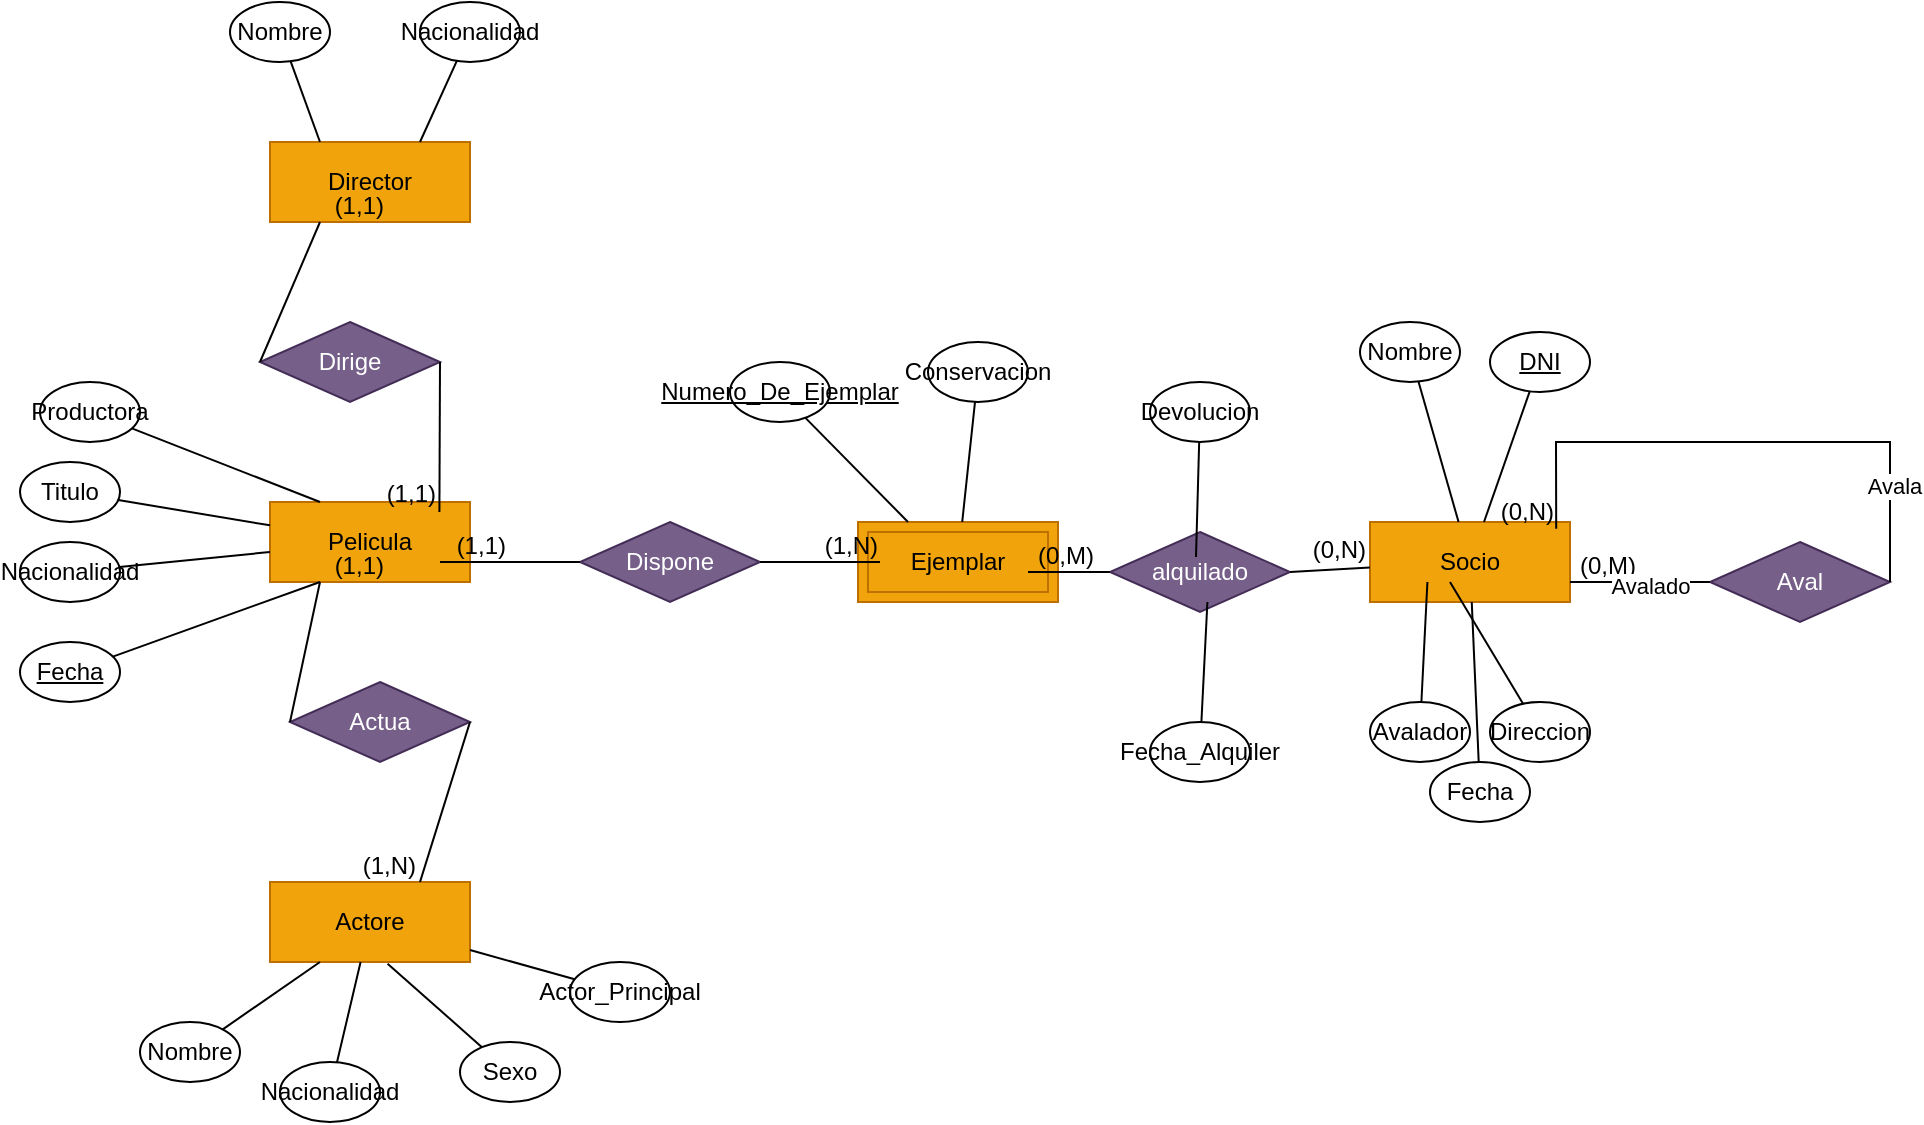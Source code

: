 <mxfile version="27.0.9">
  <diagram name="Página-1" id="zQjjP_EeiTSpy_okXXAl">
    <mxGraphModel dx="1142" dy="220" grid="1" gridSize="10" guides="1" tooltips="1" connect="1" arrows="1" fold="1" page="1" pageScale="1" pageWidth="827" pageHeight="1169" math="0" shadow="0">
      <root>
        <mxCell id="0" />
        <mxCell id="1" parent="0" />
        <mxCell id="9XwO0yAMe-lT6KqED52K-2" value="Ejemplar" style="shape=ext;margin=3;double=1;whiteSpace=wrap;html=1;align=center;fillColor=#f0a30a;fontColor=#000000;strokeColor=#BD7000;" parent="1" vertex="1">
          <mxGeometry x="414" y="380" width="100" height="40" as="geometry" />
        </mxCell>
        <mxCell id="X2HNB7Sh8ohaOjBDkP0u-89" value="Pelicula" style="whiteSpace=wrap;html=1;align=center;fillColor=#f0a30a;strokeColor=#BD7000;fontColor=#000000;" parent="1" vertex="1">
          <mxGeometry x="120" y="370" width="100" height="40" as="geometry" />
        </mxCell>
        <mxCell id="X2HNB7Sh8ohaOjBDkP0u-90" value="Actore" style="whiteSpace=wrap;html=1;align=center;fillColor=#f0a30a;strokeColor=#BD7000;fontColor=#000000;" parent="1" vertex="1">
          <mxGeometry x="120" y="560" width="100" height="40" as="geometry" />
        </mxCell>
        <mxCell id="X2HNB7Sh8ohaOjBDkP0u-91" value="Director" style="whiteSpace=wrap;html=1;align=center;fillColor=#f0a30a;strokeColor=#BD7000;fontColor=#000000;" parent="1" vertex="1">
          <mxGeometry x="120" y="190" width="100" height="40" as="geometry" />
        </mxCell>
        <mxCell id="X2HNB7Sh8ohaOjBDkP0u-93" value="Socio" style="whiteSpace=wrap;html=1;align=center;fillColor=#f0a30a;strokeColor=#BD7000;fontColor=#000000;" parent="1" vertex="1">
          <mxGeometry x="670" y="380" width="100" height="40" as="geometry" />
        </mxCell>
        <mxCell id="X2HNB7Sh8ohaOjBDkP0u-94" value="" style="endArrow=none;html=1;rounded=0;" parent="1" source="X2HNB7Sh8ohaOjBDkP0u-89" target="X2HNB7Sh8ohaOjBDkP0u-95" edge="1">
          <mxGeometry relative="1" as="geometry">
            <mxPoint x="-40" y="365" as="sourcePoint" />
            <mxPoint x="20" y="365" as="targetPoint" />
          </mxGeometry>
        </mxCell>
        <mxCell id="X2HNB7Sh8ohaOjBDkP0u-95" value="Titulo" style="ellipse;whiteSpace=wrap;html=1;align=center;" parent="1" vertex="1">
          <mxGeometry x="-5" y="350" width="50" height="30" as="geometry" />
        </mxCell>
        <mxCell id="X2HNB7Sh8ohaOjBDkP0u-97" value="" style="endArrow=none;html=1;rounded=0;" parent="1" source="X2HNB7Sh8ohaOjBDkP0u-89" target="X2HNB7Sh8ohaOjBDkP0u-98" edge="1">
          <mxGeometry relative="1" as="geometry">
            <mxPoint x="-40" y="405" as="sourcePoint" />
            <mxPoint x="20" y="405" as="targetPoint" />
          </mxGeometry>
        </mxCell>
        <mxCell id="X2HNB7Sh8ohaOjBDkP0u-98" value="Nacionalidad" style="ellipse;whiteSpace=wrap;html=1;align=center;" parent="1" vertex="1">
          <mxGeometry x="-5" y="390" width="50" height="30" as="geometry" />
        </mxCell>
        <mxCell id="X2HNB7Sh8ohaOjBDkP0u-99" value="" style="endArrow=none;html=1;rounded=0;exitX=0.25;exitY=1;exitDx=0;exitDy=0;" parent="1" source="X2HNB7Sh8ohaOjBDkP0u-89" target="X2HNB7Sh8ohaOjBDkP0u-100" edge="1">
          <mxGeometry relative="1" as="geometry">
            <mxPoint x="-40" y="455" as="sourcePoint" />
            <mxPoint x="20" y="455" as="targetPoint" />
          </mxGeometry>
        </mxCell>
        <mxCell id="X2HNB7Sh8ohaOjBDkP0u-100" value="&lt;u&gt;Fecha&lt;/u&gt;" style="ellipse;whiteSpace=wrap;html=1;align=center;" parent="1" vertex="1">
          <mxGeometry x="-5" y="440" width="50" height="30" as="geometry" />
        </mxCell>
        <mxCell id="X2HNB7Sh8ohaOjBDkP0u-101" value="" style="endArrow=none;html=1;rounded=0;exitX=0.25;exitY=0;exitDx=0;exitDy=0;" parent="1" source="X2HNB7Sh8ohaOjBDkP0u-89" target="X2HNB7Sh8ohaOjBDkP0u-102" edge="1">
          <mxGeometry relative="1" as="geometry">
            <mxPoint x="-30" y="325" as="sourcePoint" />
            <mxPoint x="30" y="325" as="targetPoint" />
          </mxGeometry>
        </mxCell>
        <mxCell id="X2HNB7Sh8ohaOjBDkP0u-102" value="Productora" style="ellipse;whiteSpace=wrap;html=1;align=center;" parent="1" vertex="1">
          <mxGeometry x="5" y="310" width="50" height="30" as="geometry" />
        </mxCell>
        <mxCell id="X2HNB7Sh8ohaOjBDkP0u-103" value="Actua" style="shape=rhombus;perimeter=rhombusPerimeter;whiteSpace=wrap;html=1;align=center;fillColor=#76608a;fontColor=#ffffff;strokeColor=#432D57;" parent="1" vertex="1">
          <mxGeometry x="130" y="460" width="90" height="40" as="geometry" />
        </mxCell>
        <mxCell id="X2HNB7Sh8ohaOjBDkP0u-104" value="" style="endArrow=none;html=1;rounded=0;exitX=0;exitY=0.5;exitDx=0;exitDy=0;entryX=0.25;entryY=1;entryDx=0;entryDy=0;" parent="1" source="X2HNB7Sh8ohaOjBDkP0u-103" target="X2HNB7Sh8ohaOjBDkP0u-89" edge="1">
          <mxGeometry relative="1" as="geometry">
            <mxPoint x="107" y="450" as="sourcePoint" />
            <mxPoint x="60" y="480" as="targetPoint" />
          </mxGeometry>
        </mxCell>
        <mxCell id="X2HNB7Sh8ohaOjBDkP0u-105" value="(1,1)" style="resizable=0;html=1;whiteSpace=wrap;align=right;verticalAlign=bottom;" parent="X2HNB7Sh8ohaOjBDkP0u-104" connectable="0" vertex="1">
          <mxGeometry x="1" relative="1" as="geometry">
            <mxPoint x="34" as="offset" />
          </mxGeometry>
        </mxCell>
        <mxCell id="X2HNB7Sh8ohaOjBDkP0u-106" value="" style="endArrow=none;html=1;rounded=0;exitX=1;exitY=0.5;exitDx=0;exitDy=0;entryX=0.75;entryY=0;entryDx=0;entryDy=0;" parent="1" source="X2HNB7Sh8ohaOjBDkP0u-103" target="X2HNB7Sh8ohaOjBDkP0u-90" edge="1">
          <mxGeometry relative="1" as="geometry">
            <mxPoint x="107" y="450" as="sourcePoint" />
            <mxPoint x="280" y="480" as="targetPoint" />
          </mxGeometry>
        </mxCell>
        <mxCell id="X2HNB7Sh8ohaOjBDkP0u-107" value="(1,N)" style="resizable=0;html=1;whiteSpace=wrap;align=right;verticalAlign=bottom;" parent="X2HNB7Sh8ohaOjBDkP0u-106" connectable="0" vertex="1">
          <mxGeometry x="1" relative="1" as="geometry">
            <mxPoint as="offset" />
          </mxGeometry>
        </mxCell>
        <mxCell id="X2HNB7Sh8ohaOjBDkP0u-108" value="" style="endArrow=none;html=1;rounded=0;" parent="1" source="X2HNB7Sh8ohaOjBDkP0u-90" target="X2HNB7Sh8ohaOjBDkP0u-109" edge="1">
          <mxGeometry relative="1" as="geometry">
            <mxPoint x="240" y="586" as="sourcePoint" />
            <mxPoint x="300" y="586" as="targetPoint" />
          </mxGeometry>
        </mxCell>
        <mxCell id="X2HNB7Sh8ohaOjBDkP0u-109" value="Actor_Principal" style="ellipse;whiteSpace=wrap;html=1;align=center;" parent="1" vertex="1">
          <mxGeometry x="270" y="600" width="50" height="30" as="geometry" />
        </mxCell>
        <mxCell id="X2HNB7Sh8ohaOjBDkP0u-110" value="" style="endArrow=none;html=1;rounded=0;exitX=0.588;exitY=1.021;exitDx=0;exitDy=0;exitPerimeter=0;" parent="1" source="X2HNB7Sh8ohaOjBDkP0u-90" target="X2HNB7Sh8ohaOjBDkP0u-111" edge="1">
          <mxGeometry relative="1" as="geometry">
            <mxPoint x="180" y="655" as="sourcePoint" />
            <mxPoint x="240" y="655" as="targetPoint" />
          </mxGeometry>
        </mxCell>
        <mxCell id="X2HNB7Sh8ohaOjBDkP0u-111" value="Sexo" style="ellipse;whiteSpace=wrap;html=1;align=center;" parent="1" vertex="1">
          <mxGeometry x="215" y="640" width="50" height="30" as="geometry" />
        </mxCell>
        <mxCell id="X2HNB7Sh8ohaOjBDkP0u-112" value="" style="endArrow=none;html=1;rounded=0;" parent="1" source="X2HNB7Sh8ohaOjBDkP0u-90" target="X2HNB7Sh8ohaOjBDkP0u-113" edge="1">
          <mxGeometry relative="1" as="geometry">
            <mxPoint x="90" y="665" as="sourcePoint" />
            <mxPoint x="150" y="665" as="targetPoint" />
          </mxGeometry>
        </mxCell>
        <mxCell id="X2HNB7Sh8ohaOjBDkP0u-113" value="Nacionalidad" style="ellipse;whiteSpace=wrap;html=1;align=center;" parent="1" vertex="1">
          <mxGeometry x="125" y="650" width="50" height="30" as="geometry" />
        </mxCell>
        <mxCell id="X2HNB7Sh8ohaOjBDkP0u-114" value="" style="endArrow=none;html=1;rounded=0;exitX=0.25;exitY=1;exitDx=0;exitDy=0;" parent="1" source="X2HNB7Sh8ohaOjBDkP0u-90" target="X2HNB7Sh8ohaOjBDkP0u-115" edge="1">
          <mxGeometry relative="1" as="geometry">
            <mxPoint x="20" y="645" as="sourcePoint" />
            <mxPoint x="80" y="645" as="targetPoint" />
          </mxGeometry>
        </mxCell>
        <mxCell id="X2HNB7Sh8ohaOjBDkP0u-115" value="Nombre" style="ellipse;whiteSpace=wrap;html=1;align=center;" parent="1" vertex="1">
          <mxGeometry x="55" y="630" width="50" height="30" as="geometry" />
        </mxCell>
        <mxCell id="X2HNB7Sh8ohaOjBDkP0u-116" value="" style="endArrow=none;html=1;rounded=0;exitX=0.75;exitY=0;exitDx=0;exitDy=0;" parent="1" source="X2HNB7Sh8ohaOjBDkP0u-91" target="X2HNB7Sh8ohaOjBDkP0u-117" edge="1">
          <mxGeometry relative="1" as="geometry">
            <mxPoint x="160" y="135" as="sourcePoint" />
            <mxPoint x="220" y="135" as="targetPoint" />
          </mxGeometry>
        </mxCell>
        <mxCell id="X2HNB7Sh8ohaOjBDkP0u-117" value="Nacionalidad" style="ellipse;whiteSpace=wrap;html=1;align=center;" parent="1" vertex="1">
          <mxGeometry x="195" y="120" width="50" height="30" as="geometry" />
        </mxCell>
        <mxCell id="X2HNB7Sh8ohaOjBDkP0u-118" value="" style="endArrow=none;html=1;rounded=0;exitX=0.25;exitY=0;exitDx=0;exitDy=0;" parent="1" source="X2HNB7Sh8ohaOjBDkP0u-91" target="X2HNB7Sh8ohaOjBDkP0u-119" edge="1">
          <mxGeometry relative="1" as="geometry">
            <mxPoint x="100" y="135" as="sourcePoint" />
            <mxPoint x="160" y="135" as="targetPoint" />
          </mxGeometry>
        </mxCell>
        <mxCell id="X2HNB7Sh8ohaOjBDkP0u-119" value="Nombre" style="ellipse;whiteSpace=wrap;html=1;align=center;" parent="1" vertex="1">
          <mxGeometry x="100" y="120" width="50" height="30" as="geometry" />
        </mxCell>
        <mxCell id="X2HNB7Sh8ohaOjBDkP0u-121" value="Dirige" style="shape=rhombus;perimeter=rhombusPerimeter;whiteSpace=wrap;html=1;align=center;fillColor=#76608a;fontColor=#ffffff;strokeColor=#432D57;" parent="1" vertex="1">
          <mxGeometry x="115" y="280" width="90" height="40" as="geometry" />
        </mxCell>
        <mxCell id="X2HNB7Sh8ohaOjBDkP0u-122" value="" style="endArrow=none;html=1;rounded=0;exitX=0;exitY=0.5;exitDx=0;exitDy=0;entryX=0.25;entryY=1;entryDx=0;entryDy=0;" parent="1" source="X2HNB7Sh8ohaOjBDkP0u-121" target="X2HNB7Sh8ohaOjBDkP0u-91" edge="1">
          <mxGeometry relative="1" as="geometry">
            <mxPoint x="92" y="270" as="sourcePoint" />
            <mxPoint x="45" y="300" as="targetPoint" />
          </mxGeometry>
        </mxCell>
        <mxCell id="X2HNB7Sh8ohaOjBDkP0u-123" value="(1,1)" style="resizable=0;html=1;whiteSpace=wrap;align=right;verticalAlign=bottom;" parent="X2HNB7Sh8ohaOjBDkP0u-122" connectable="0" vertex="1">
          <mxGeometry x="1" relative="1" as="geometry">
            <mxPoint x="34" as="offset" />
          </mxGeometry>
        </mxCell>
        <mxCell id="X2HNB7Sh8ohaOjBDkP0u-124" value="" style="endArrow=none;html=1;rounded=0;exitX=1;exitY=0.5;exitDx=0;exitDy=0;entryX=0.847;entryY=0.124;entryDx=0;entryDy=0;entryPerimeter=0;" parent="1" source="X2HNB7Sh8ohaOjBDkP0u-121" target="X2HNB7Sh8ohaOjBDkP0u-89" edge="1">
          <mxGeometry relative="1" as="geometry">
            <mxPoint x="92" y="270" as="sourcePoint" />
            <mxPoint x="265" y="300" as="targetPoint" />
          </mxGeometry>
        </mxCell>
        <mxCell id="X2HNB7Sh8ohaOjBDkP0u-125" value="(1,1)" style="resizable=0;html=1;whiteSpace=wrap;align=right;verticalAlign=bottom;" parent="X2HNB7Sh8ohaOjBDkP0u-124" connectable="0" vertex="1">
          <mxGeometry x="1" relative="1" as="geometry">
            <mxPoint as="offset" />
          </mxGeometry>
        </mxCell>
        <mxCell id="X2HNB7Sh8ohaOjBDkP0u-126" value="Dispone" style="shape=rhombus;perimeter=rhombusPerimeter;whiteSpace=wrap;html=1;align=center;fillColor=#76608a;fontColor=#ffffff;strokeColor=#432D57;" parent="1" vertex="1">
          <mxGeometry x="275" y="380" width="90" height="40" as="geometry" />
        </mxCell>
        <mxCell id="X2HNB7Sh8ohaOjBDkP0u-127" value="" style="endArrow=none;html=1;rounded=0;exitX=0;exitY=0.5;exitDx=0;exitDy=0;" parent="1" source="X2HNB7Sh8ohaOjBDkP0u-126" edge="1">
          <mxGeometry relative="1" as="geometry">
            <mxPoint x="252" y="370" as="sourcePoint" />
            <mxPoint x="205" y="400" as="targetPoint" />
          </mxGeometry>
        </mxCell>
        <mxCell id="X2HNB7Sh8ohaOjBDkP0u-128" value="(1,1)" style="resizable=0;html=1;whiteSpace=wrap;align=right;verticalAlign=bottom;" parent="X2HNB7Sh8ohaOjBDkP0u-127" connectable="0" vertex="1">
          <mxGeometry x="1" relative="1" as="geometry">
            <mxPoint x="34" as="offset" />
          </mxGeometry>
        </mxCell>
        <mxCell id="X2HNB7Sh8ohaOjBDkP0u-129" value="" style="endArrow=none;html=1;rounded=0;exitX=1;exitY=0.5;exitDx=0;exitDy=0;" parent="1" source="X2HNB7Sh8ohaOjBDkP0u-126" edge="1">
          <mxGeometry relative="1" as="geometry">
            <mxPoint x="252" y="370" as="sourcePoint" />
            <mxPoint x="425" y="400" as="targetPoint" />
          </mxGeometry>
        </mxCell>
        <mxCell id="X2HNB7Sh8ohaOjBDkP0u-130" value="(1,N)" style="resizable=0;html=1;whiteSpace=wrap;align=right;verticalAlign=bottom;" parent="X2HNB7Sh8ohaOjBDkP0u-129" connectable="0" vertex="1">
          <mxGeometry x="1" relative="1" as="geometry">
            <mxPoint as="offset" />
          </mxGeometry>
        </mxCell>
        <mxCell id="X2HNB7Sh8ohaOjBDkP0u-132" value="" style="endArrow=none;html=1;rounded=0;" parent="1" target="X2HNB7Sh8ohaOjBDkP0u-133" edge="1">
          <mxGeometry relative="1" as="geometry">
            <mxPoint x="466.105" y="380" as="sourcePoint" />
            <mxPoint x="474" y="305" as="targetPoint" />
          </mxGeometry>
        </mxCell>
        <mxCell id="X2HNB7Sh8ohaOjBDkP0u-133" value="Conservacion" style="ellipse;whiteSpace=wrap;html=1;align=center;" parent="1" vertex="1">
          <mxGeometry x="449" y="290" width="50" height="30" as="geometry" />
        </mxCell>
        <mxCell id="X2HNB7Sh8ohaOjBDkP0u-134" value="" style="endArrow=none;html=1;rounded=0;exitX=0.25;exitY=0;exitDx=0;exitDy=0;" parent="1" target="X2HNB7Sh8ohaOjBDkP0u-135" edge="1">
          <mxGeometry relative="1" as="geometry">
            <mxPoint x="439" y="380" as="sourcePoint" />
            <mxPoint x="410" y="300" as="targetPoint" />
          </mxGeometry>
        </mxCell>
        <mxCell id="X2HNB7Sh8ohaOjBDkP0u-135" value="&lt;u&gt;Numero_De_Ejemplar&lt;/u&gt;" style="ellipse;whiteSpace=wrap;html=1;align=center;" parent="1" vertex="1">
          <mxGeometry x="350" y="300" width="50" height="30" as="geometry" />
        </mxCell>
        <mxCell id="X2HNB7Sh8ohaOjBDkP0u-136" value="alquilado" style="shape=rhombus;perimeter=rhombusPerimeter;whiteSpace=wrap;html=1;align=center;fillColor=#76608a;fontColor=#ffffff;strokeColor=#432D57;" parent="1" vertex="1">
          <mxGeometry x="540" y="385" width="90" height="40" as="geometry" />
        </mxCell>
        <mxCell id="X2HNB7Sh8ohaOjBDkP0u-137" value="" style="endArrow=none;html=1;rounded=0;exitX=0;exitY=0.5;exitDx=0;exitDy=0;" parent="1" source="X2HNB7Sh8ohaOjBDkP0u-136" edge="1">
          <mxGeometry relative="1" as="geometry">
            <mxPoint x="546" y="375" as="sourcePoint" />
            <mxPoint x="499" y="405" as="targetPoint" />
          </mxGeometry>
        </mxCell>
        <mxCell id="X2HNB7Sh8ohaOjBDkP0u-138" value="(0,M)" style="resizable=0;html=1;whiteSpace=wrap;align=right;verticalAlign=bottom;" parent="X2HNB7Sh8ohaOjBDkP0u-137" connectable="0" vertex="1">
          <mxGeometry x="1" relative="1" as="geometry">
            <mxPoint x="34" as="offset" />
          </mxGeometry>
        </mxCell>
        <mxCell id="X2HNB7Sh8ohaOjBDkP0u-139" value="" style="endArrow=none;html=1;rounded=0;exitX=1;exitY=0.5;exitDx=0;exitDy=0;" parent="1" source="X2HNB7Sh8ohaOjBDkP0u-136" target="X2HNB7Sh8ohaOjBDkP0u-93" edge="1">
          <mxGeometry relative="1" as="geometry">
            <mxPoint x="546" y="375" as="sourcePoint" />
            <mxPoint x="719" y="405" as="targetPoint" />
          </mxGeometry>
        </mxCell>
        <mxCell id="X2HNB7Sh8ohaOjBDkP0u-140" value="(0,N)" style="resizable=0;html=1;whiteSpace=wrap;align=right;verticalAlign=bottom;" parent="X2HNB7Sh8ohaOjBDkP0u-139" connectable="0" vertex="1">
          <mxGeometry x="1" relative="1" as="geometry">
            <mxPoint as="offset" />
          </mxGeometry>
        </mxCell>
        <mxCell id="X2HNB7Sh8ohaOjBDkP0u-142" value="" style="endArrow=none;html=1;rounded=0;" parent="1" target="X2HNB7Sh8ohaOjBDkP0u-143" edge="1">
          <mxGeometry relative="1" as="geometry">
            <mxPoint x="698.704" y="410.0" as="sourcePoint" />
            <mxPoint x="720" y="525" as="targetPoint" />
          </mxGeometry>
        </mxCell>
        <mxCell id="X2HNB7Sh8ohaOjBDkP0u-143" value="Avalador" style="ellipse;whiteSpace=wrap;html=1;align=center;" parent="1" vertex="1">
          <mxGeometry x="670" y="470" width="50" height="30" as="geometry" />
        </mxCell>
        <mxCell id="X2HNB7Sh8ohaOjBDkP0u-144" value="" style="endArrow=none;html=1;rounded=0;exitX=0.5;exitY=1;exitDx=0;exitDy=0;" parent="1" target="X2HNB7Sh8ohaOjBDkP0u-145" edge="1">
          <mxGeometry relative="1" as="geometry">
            <mxPoint x="710" y="410.0" as="sourcePoint" />
            <mxPoint x="780" y="465" as="targetPoint" />
          </mxGeometry>
        </mxCell>
        <mxCell id="X2HNB7Sh8ohaOjBDkP0u-145" value="Direccion" style="ellipse;whiteSpace=wrap;html=1;align=center;" parent="1" vertex="1">
          <mxGeometry x="730" y="470" width="50" height="30" as="geometry" />
        </mxCell>
        <mxCell id="X2HNB7Sh8ohaOjBDkP0u-146" value="" style="endArrow=none;html=1;rounded=0;" parent="1" source="X2HNB7Sh8ohaOjBDkP0u-93" target="X2HNB7Sh8ohaOjBDkP0u-147" edge="1">
          <mxGeometry relative="1" as="geometry">
            <mxPoint x="630" y="295" as="sourcePoint" />
            <mxPoint x="690" y="295" as="targetPoint" />
          </mxGeometry>
        </mxCell>
        <mxCell id="X2HNB7Sh8ohaOjBDkP0u-147" value="Nombre" style="whiteSpace=wrap;html=1;align=center;shape=ellipse;perimeter=ellipsePerimeter;" parent="1" vertex="1">
          <mxGeometry x="665" y="280" width="50" height="30" as="geometry" />
        </mxCell>
        <mxCell id="X2HNB7Sh8ohaOjBDkP0u-148" value="" style="endArrow=none;html=1;rounded=0;" parent="1" source="X2HNB7Sh8ohaOjBDkP0u-93" target="X2HNB7Sh8ohaOjBDkP0u-149" edge="1">
          <mxGeometry relative="1" as="geometry">
            <mxPoint x="713" y="325" as="sourcePoint" />
            <mxPoint x="773" y="325" as="targetPoint" />
          </mxGeometry>
        </mxCell>
        <mxCell id="X2HNB7Sh8ohaOjBDkP0u-149" value="&lt;u&gt;DNI&lt;/u&gt;" style="ellipse;whiteSpace=wrap;html=1;align=center;" parent="1" vertex="1">
          <mxGeometry x="730" y="285" width="50" height="30" as="geometry" />
        </mxCell>
        <mxCell id="X2HNB7Sh8ohaOjBDkP0u-150" value="" style="endArrow=none;html=1;rounded=0;" parent="1" source="X2HNB7Sh8ohaOjBDkP0u-93" target="X2HNB7Sh8ohaOjBDkP0u-151" edge="1">
          <mxGeometry relative="1" as="geometry">
            <mxPoint x="757" y="400" as="sourcePoint" />
            <mxPoint x="827" y="455.0" as="targetPoint" />
          </mxGeometry>
        </mxCell>
        <mxCell id="X2HNB7Sh8ohaOjBDkP0u-151" value="Fecha" style="ellipse;whiteSpace=wrap;html=1;align=center;" parent="1" vertex="1">
          <mxGeometry x="700" y="500.0" width="50" height="30" as="geometry" />
        </mxCell>
        <mxCell id="X2HNB7Sh8ohaOjBDkP0u-152" value="" style="endArrow=none;html=1;rounded=0;" parent="1" target="X2HNB7Sh8ohaOjBDkP0u-153" edge="1">
          <mxGeometry relative="1" as="geometry">
            <mxPoint x="588.704" y="420" as="sourcePoint" />
            <mxPoint x="610" y="535.0" as="targetPoint" />
          </mxGeometry>
        </mxCell>
        <mxCell id="X2HNB7Sh8ohaOjBDkP0u-153" value="Fecha_Alquiler" style="ellipse;whiteSpace=wrap;html=1;align=center;" parent="1" vertex="1">
          <mxGeometry x="560" y="480.0" width="50" height="30" as="geometry" />
        </mxCell>
        <mxCell id="X2HNB7Sh8ohaOjBDkP0u-154" value="" style="endArrow=none;html=1;rounded=0;" parent="1" target="X2HNB7Sh8ohaOjBDkP0u-155" edge="1">
          <mxGeometry relative="1" as="geometry">
            <mxPoint x="583" y="397.5" as="sourcePoint" />
            <mxPoint x="559" y="312.5" as="targetPoint" />
          </mxGeometry>
        </mxCell>
        <mxCell id="X2HNB7Sh8ohaOjBDkP0u-155" value="Devolucion" style="whiteSpace=wrap;html=1;align=center;shape=ellipse;perimeter=ellipsePerimeter;" parent="1" vertex="1">
          <mxGeometry x="560" y="310" width="50" height="30" as="geometry" />
        </mxCell>
        <mxCell id="rRFl4sQZ8VGpMbUF455T-1" value="Aval" style="shape=rhombus;perimeter=rhombusPerimeter;whiteSpace=wrap;html=1;align=center;fillColor=#76608a;fontColor=#ffffff;strokeColor=#432D57;" parent="1" vertex="1">
          <mxGeometry x="840" y="390" width="90" height="40" as="geometry" />
        </mxCell>
        <mxCell id="rRFl4sQZ8VGpMbUF455T-2" value="" style="endArrow=none;html=1;rounded=0;exitX=0;exitY=0.5;exitDx=0;exitDy=0;entryX=1;entryY=0.75;entryDx=0;entryDy=0;" parent="1" edge="1">
          <mxGeometry relative="1" as="geometry">
            <mxPoint x="840" y="410" as="sourcePoint" />
            <mxPoint x="770" y="410" as="targetPoint" />
          </mxGeometry>
        </mxCell>
        <mxCell id="rRFl4sQZ8VGpMbUF455T-3" value="(0,M)" style="resizable=0;html=1;whiteSpace=wrap;align=right;verticalAlign=bottom;" parent="rRFl4sQZ8VGpMbUF455T-2" connectable="0" vertex="1">
          <mxGeometry x="1" relative="1" as="geometry">
            <mxPoint x="34" as="offset" />
          </mxGeometry>
        </mxCell>
        <mxCell id="rRFl4sQZ8VGpMbUF455T-8" value="Avalado" style="edgeLabel;html=1;align=center;verticalAlign=middle;resizable=0;points=[];" parent="rRFl4sQZ8VGpMbUF455T-2" vertex="1" connectable="0">
          <mxGeometry x="-0.142" y="2" relative="1" as="geometry">
            <mxPoint as="offset" />
          </mxGeometry>
        </mxCell>
        <mxCell id="rRFl4sQZ8VGpMbUF455T-4" value="" style="endArrow=none;html=1;rounded=0;exitX=1;exitY=0.5;exitDx=0;exitDy=0;entryX=0.931;entryY=0.083;entryDx=0;entryDy=0;entryPerimeter=0;" parent="1" source="rRFl4sQZ8VGpMbUF455T-1" target="X2HNB7Sh8ohaOjBDkP0u-93" edge="1">
          <mxGeometry relative="1" as="geometry">
            <mxPoint x="837" y="370" as="sourcePoint" />
            <mxPoint x="1010" y="400" as="targetPoint" />
            <Array as="points">
              <mxPoint x="930" y="340" />
              <mxPoint x="763" y="340" />
            </Array>
          </mxGeometry>
        </mxCell>
        <mxCell id="rRFl4sQZ8VGpMbUF455T-5" value="(0,N)" style="resizable=0;html=1;whiteSpace=wrap;align=right;verticalAlign=bottom;" parent="rRFl4sQZ8VGpMbUF455T-4" connectable="0" vertex="1">
          <mxGeometry x="1" relative="1" as="geometry">
            <mxPoint as="offset" />
          </mxGeometry>
        </mxCell>
        <mxCell id="rRFl4sQZ8VGpMbUF455T-7" value="Avala" style="edgeLabel;html=1;align=center;verticalAlign=middle;resizable=0;points=[];" parent="rRFl4sQZ8VGpMbUF455T-4" vertex="1" connectable="0">
          <mxGeometry x="-0.657" y="-2" relative="1" as="geometry">
            <mxPoint as="offset" />
          </mxGeometry>
        </mxCell>
      </root>
    </mxGraphModel>
  </diagram>
</mxfile>
